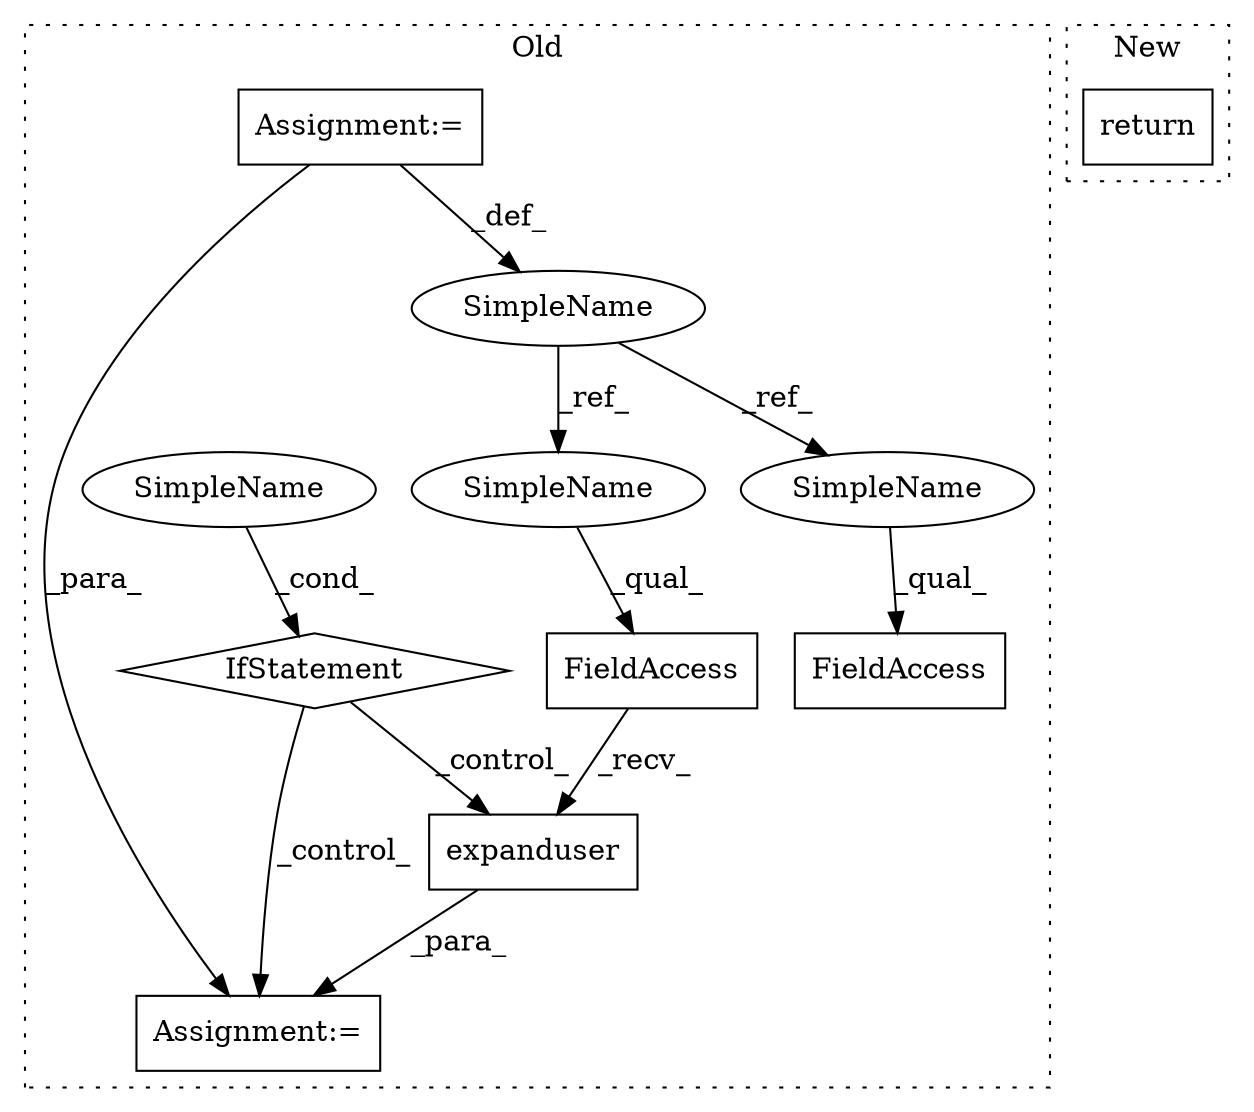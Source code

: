 digraph G {
subgraph cluster0 {
1 [label="expanduser" a="32" s="1329,1357" l="11,1" shape="box"];
3 [label="FieldAccess" a="22" s="1321" l="7" shape="box"];
4 [label="Assignment:=" a="7" s="1300" l="1" shape="box"];
5 [label="SimpleName" a="42" s="1100" l="2" shape="ellipse"];
6 [label="FieldAccess" a="22" s="1203" l="7" shape="box"];
7 [label="Assignment:=" a="7" s="1100" l="2" shape="box"];
8 [label="IfStatement" a="25" s="1259,1286" l="4,2" shape="diamond"];
9 [label="SimpleName" a="42" s="" l="" shape="ellipse"];
10 [label="SimpleName" a="42" s="1203" l="2" shape="ellipse"];
11 [label="SimpleName" a="42" s="1321" l="2" shape="ellipse"];
label = "Old";
style="dotted";
}
subgraph cluster1 {
2 [label="return" a="41" s="2983" l="7" shape="box"];
label = "New";
style="dotted";
}
1 -> 4 [label="_para_"];
3 -> 1 [label="_recv_"];
5 -> 10 [label="_ref_"];
5 -> 11 [label="_ref_"];
7 -> 5 [label="_def_"];
7 -> 4 [label="_para_"];
8 -> 4 [label="_control_"];
8 -> 1 [label="_control_"];
9 -> 8 [label="_cond_"];
10 -> 6 [label="_qual_"];
11 -> 3 [label="_qual_"];
}